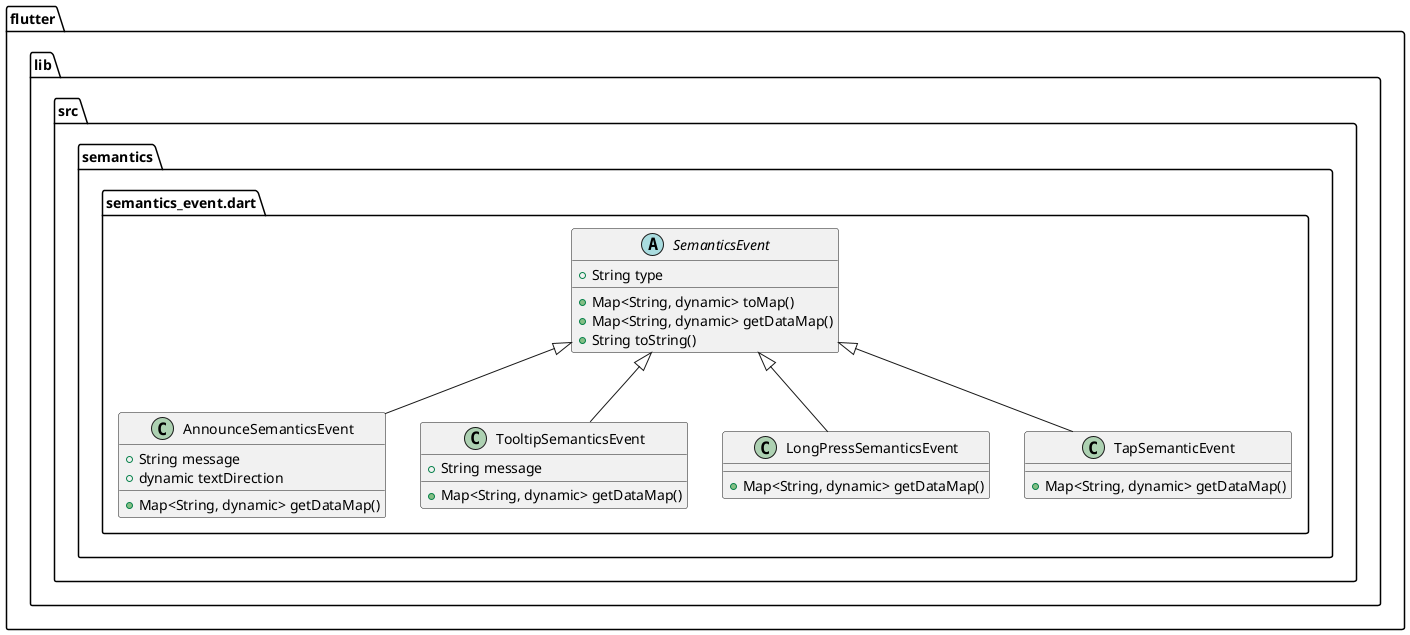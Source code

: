 @startuml
set namespaceSeparator ::

abstract class "flutter::lib::src::semantics::semantics_event.dart::SemanticsEvent" {
  +String type
  +Map<String, dynamic> toMap()
  +Map<String, dynamic> getDataMap()
  +String toString()
}

class "flutter::lib::src::semantics::semantics_event.dart::AnnounceSemanticsEvent" {
  +String message
  +dynamic textDirection
  +Map<String, dynamic> getDataMap()
}

"flutter::lib::src::semantics::semantics_event.dart::SemanticsEvent" <|-- "flutter::lib::src::semantics::semantics_event.dart::AnnounceSemanticsEvent"

class "flutter::lib::src::semantics::semantics_event.dart::TooltipSemanticsEvent" {
  +String message
  +Map<String, dynamic> getDataMap()
}

"flutter::lib::src::semantics::semantics_event.dart::SemanticsEvent" <|-- "flutter::lib::src::semantics::semantics_event.dart::TooltipSemanticsEvent"

class "flutter::lib::src::semantics::semantics_event.dart::LongPressSemanticsEvent" {
  +Map<String, dynamic> getDataMap()
}

"flutter::lib::src::semantics::semantics_event.dart::SemanticsEvent" <|-- "flutter::lib::src::semantics::semantics_event.dart::LongPressSemanticsEvent"

class "flutter::lib::src::semantics::semantics_event.dart::TapSemanticEvent" {
  +Map<String, dynamic> getDataMap()
}

"flutter::lib::src::semantics::semantics_event.dart::SemanticsEvent" <|-- "flutter::lib::src::semantics::semantics_event.dart::TapSemanticEvent"


@enduml
